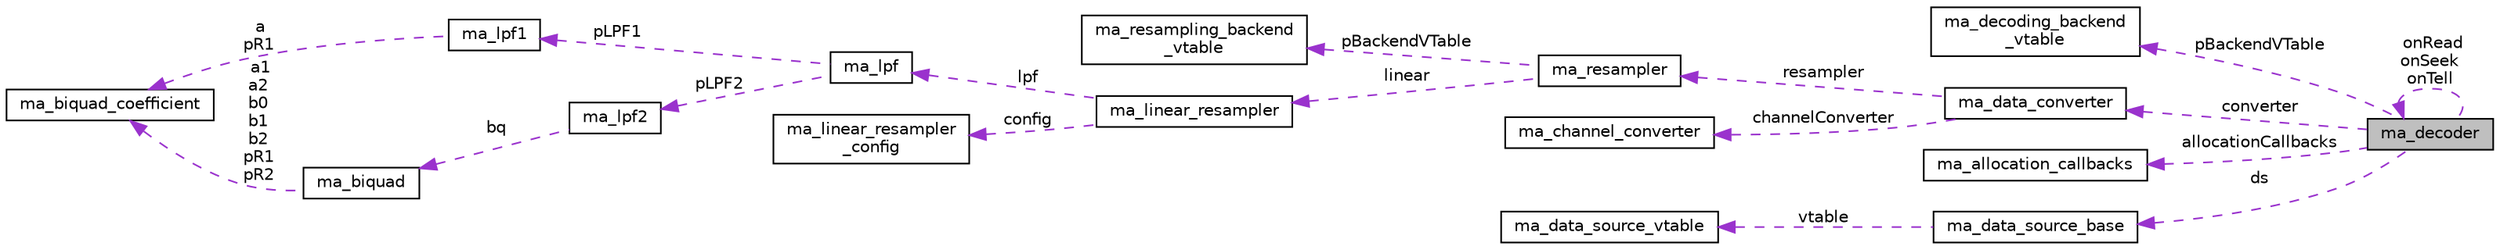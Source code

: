 digraph "ma_decoder"
{
 // LATEX_PDF_SIZE
  edge [fontname="Helvetica",fontsize="10",labelfontname="Helvetica",labelfontsize="10"];
  node [fontname="Helvetica",fontsize="10",shape=record];
  rankdir="LR";
  Node1 [label="ma_decoder",height=0.2,width=0.4,color="black", fillcolor="grey75", style="filled", fontcolor="black",tooltip=" "];
  Node2 -> Node1 [dir="back",color="darkorchid3",fontsize="10",style="dashed",label=" pBackendVTable" ,fontname="Helvetica"];
  Node2 [label="ma_decoding_backend\l_vtable",height=0.2,width=0.4,color="black", fillcolor="white", style="filled",URL="$structma__decoding__backend__vtable.html",tooltip=" "];
  Node3 -> Node1 [dir="back",color="darkorchid3",fontsize="10",style="dashed",label=" converter" ,fontname="Helvetica"];
  Node3 [label="ma_data_converter",height=0.2,width=0.4,color="black", fillcolor="white", style="filled",URL="$structma__data__converter.html",tooltip=" "];
  Node4 -> Node3 [dir="back",color="darkorchid3",fontsize="10",style="dashed",label=" resampler" ,fontname="Helvetica"];
  Node4 [label="ma_resampler",height=0.2,width=0.4,color="black", fillcolor="white", style="filled",URL="$structma__resampler.html",tooltip=" "];
  Node5 -> Node4 [dir="back",color="darkorchid3",fontsize="10",style="dashed",label=" pBackendVTable" ,fontname="Helvetica"];
  Node5 [label="ma_resampling_backend\l_vtable",height=0.2,width=0.4,color="black", fillcolor="white", style="filled",URL="$structma__resampling__backend__vtable.html",tooltip=" "];
  Node6 -> Node4 [dir="back",color="darkorchid3",fontsize="10",style="dashed",label=" linear" ,fontname="Helvetica"];
  Node6 [label="ma_linear_resampler",height=0.2,width=0.4,color="black", fillcolor="white", style="filled",URL="$structma__linear__resampler.html",tooltip=" "];
  Node7 -> Node6 [dir="back",color="darkorchid3",fontsize="10",style="dashed",label=" lpf" ,fontname="Helvetica"];
  Node7 [label="ma_lpf",height=0.2,width=0.4,color="black", fillcolor="white", style="filled",URL="$structma__lpf.html",tooltip=" "];
  Node8 -> Node7 [dir="back",color="darkorchid3",fontsize="10",style="dashed",label=" pLPF1" ,fontname="Helvetica"];
  Node8 [label="ma_lpf1",height=0.2,width=0.4,color="black", fillcolor="white", style="filled",URL="$structma__lpf1.html",tooltip=" "];
  Node9 -> Node8 [dir="back",color="darkorchid3",fontsize="10",style="dashed",label=" a\npR1" ,fontname="Helvetica"];
  Node9 [label="ma_biquad_coefficient",height=0.2,width=0.4,color="black", fillcolor="white", style="filled",URL="$unionma__biquad__coefficient.html",tooltip=" "];
  Node10 -> Node7 [dir="back",color="darkorchid3",fontsize="10",style="dashed",label=" pLPF2" ,fontname="Helvetica"];
  Node10 [label="ma_lpf2",height=0.2,width=0.4,color="black", fillcolor="white", style="filled",URL="$structma__lpf2.html",tooltip=" "];
  Node11 -> Node10 [dir="back",color="darkorchid3",fontsize="10",style="dashed",label=" bq" ,fontname="Helvetica"];
  Node11 [label="ma_biquad",height=0.2,width=0.4,color="black", fillcolor="white", style="filled",URL="$structma__biquad.html",tooltip=" "];
  Node9 -> Node11 [dir="back",color="darkorchid3",fontsize="10",style="dashed",label=" a1\na2\nb0\nb1\nb2\npR1\npR2" ,fontname="Helvetica"];
  Node12 -> Node6 [dir="back",color="darkorchid3",fontsize="10",style="dashed",label=" config" ,fontname="Helvetica"];
  Node12 [label="ma_linear_resampler\l_config",height=0.2,width=0.4,color="black", fillcolor="white", style="filled",URL="$structma__linear__resampler__config.html",tooltip=" "];
  Node13 -> Node3 [dir="back",color="darkorchid3",fontsize="10",style="dashed",label=" channelConverter" ,fontname="Helvetica"];
  Node13 [label="ma_channel_converter",height=0.2,width=0.4,color="black", fillcolor="white", style="filled",URL="$structma__channel__converter.html",tooltip=" "];
  Node14 -> Node1 [dir="back",color="darkorchid3",fontsize="10",style="dashed",label=" allocationCallbacks" ,fontname="Helvetica"];
  Node14 [label="ma_allocation_callbacks",height=0.2,width=0.4,color="black", fillcolor="white", style="filled",URL="$structma__allocation__callbacks.html",tooltip=" "];
  Node15 -> Node1 [dir="back",color="darkorchid3",fontsize="10",style="dashed",label=" ds" ,fontname="Helvetica"];
  Node15 [label="ma_data_source_base",height=0.2,width=0.4,color="black", fillcolor="white", style="filled",URL="$structma__data__source__base.html",tooltip=" "];
  Node16 -> Node15 [dir="back",color="darkorchid3",fontsize="10",style="dashed",label=" vtable" ,fontname="Helvetica"];
  Node16 [label="ma_data_source_vtable",height=0.2,width=0.4,color="black", fillcolor="white", style="filled",URL="$structma__data__source__vtable.html",tooltip=" "];
  Node1 -> Node1 [dir="back",color="darkorchid3",fontsize="10",style="dashed",label=" onRead\nonSeek\nonTell" ,fontname="Helvetica"];
}

